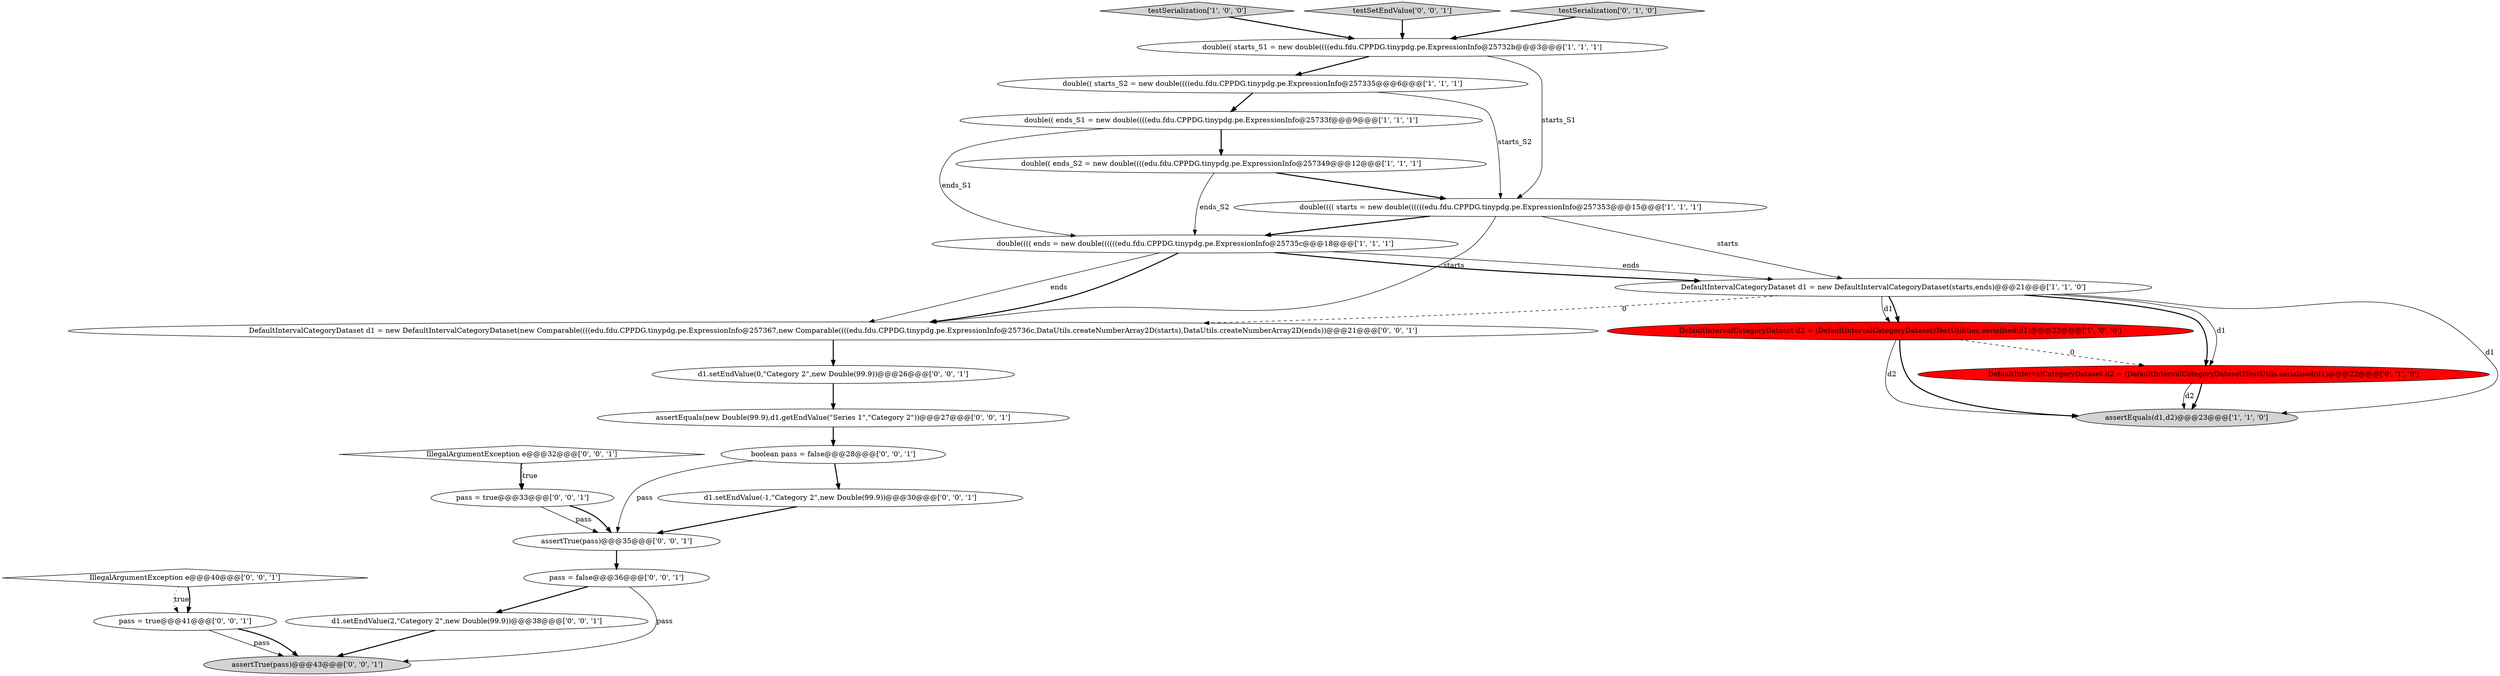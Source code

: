 digraph {
15 [style = filled, label = "pass = false@@@36@@@['0', '0', '1']", fillcolor = white, shape = ellipse image = "AAA0AAABBB3BBB"];
3 [style = filled, label = "double(( ends_S1 = new double((((edu.fdu.CPPDG.tinypdg.pe.ExpressionInfo@25733f@@@9@@@['1', '1', '1']", fillcolor = white, shape = ellipse image = "AAA0AAABBB1BBB"];
14 [style = filled, label = "d1.setEndValue(2,\"Category 2\",new Double(99.9))@@@38@@@['0', '0', '1']", fillcolor = white, shape = ellipse image = "AAA0AAABBB3BBB"];
1 [style = filled, label = "DefaultIntervalCategoryDataset d1 = new DefaultIntervalCategoryDataset(starts,ends)@@@21@@@['1', '1', '0']", fillcolor = white, shape = ellipse image = "AAA0AAABBB1BBB"];
7 [style = filled, label = "double(((( ends = new double((((((edu.fdu.CPPDG.tinypdg.pe.ExpressionInfo@25735c@@@18@@@['1', '1', '1']", fillcolor = white, shape = ellipse image = "AAA0AAABBB1BBB"];
19 [style = filled, label = "assertEquals(new Double(99.9),d1.getEndValue(\"Series 1\",\"Category 2\"))@@@27@@@['0', '0', '1']", fillcolor = white, shape = ellipse image = "AAA0AAABBB3BBB"];
0 [style = filled, label = "double(((( starts = new double((((((edu.fdu.CPPDG.tinypdg.pe.ExpressionInfo@257353@@@15@@@['1', '1', '1']", fillcolor = white, shape = ellipse image = "AAA0AAABBB1BBB"];
11 [style = filled, label = "DefaultIntervalCategoryDataset d2 = (DefaultIntervalCategoryDataset)TestUtils.serialised(d1)@@@22@@@['0', '1', '0']", fillcolor = red, shape = ellipse image = "AAA1AAABBB2BBB"];
12 [style = filled, label = "d1.setEndValue(0,\"Category 2\",new Double(99.9))@@@26@@@['0', '0', '1']", fillcolor = white, shape = ellipse image = "AAA0AAABBB3BBB"];
21 [style = filled, label = "IllegalArgumentException e@@@40@@@['0', '0', '1']", fillcolor = white, shape = diamond image = "AAA0AAABBB3BBB"];
8 [style = filled, label = "testSerialization['1', '0', '0']", fillcolor = lightgray, shape = diamond image = "AAA0AAABBB1BBB"];
24 [style = filled, label = "pass = true@@@33@@@['0', '0', '1']", fillcolor = white, shape = ellipse image = "AAA0AAABBB3BBB"];
4 [style = filled, label = "double(( ends_S2 = new double((((edu.fdu.CPPDG.tinypdg.pe.ExpressionInfo@257349@@@12@@@['1', '1', '1']", fillcolor = white, shape = ellipse image = "AAA0AAABBB1BBB"];
25 [style = filled, label = "DefaultIntervalCategoryDataset d1 = new DefaultIntervalCategoryDataset(new Comparable((((edu.fdu.CPPDG.tinypdg.pe.ExpressionInfo@257367,new Comparable((((edu.fdu.CPPDG.tinypdg.pe.ExpressionInfo@25736c,DataUtils.createNumberArray2D(starts),DataUtils.createNumberArray2D(ends))@@@21@@@['0', '0', '1']", fillcolor = white, shape = ellipse image = "AAA0AAABBB3BBB"];
18 [style = filled, label = "testSetEndValue['0', '0', '1']", fillcolor = lightgray, shape = diamond image = "AAA0AAABBB3BBB"];
6 [style = filled, label = "double(( starts_S2 = new double((((edu.fdu.CPPDG.tinypdg.pe.ExpressionInfo@257335@@@6@@@['1', '1', '1']", fillcolor = white, shape = ellipse image = "AAA0AAABBB1BBB"];
13 [style = filled, label = "assertTrue(pass)@@@35@@@['0', '0', '1']", fillcolor = white, shape = ellipse image = "AAA0AAABBB3BBB"];
10 [style = filled, label = "testSerialization['0', '1', '0']", fillcolor = lightgray, shape = diamond image = "AAA0AAABBB2BBB"];
22 [style = filled, label = "pass = true@@@41@@@['0', '0', '1']", fillcolor = white, shape = ellipse image = "AAA0AAABBB3BBB"];
2 [style = filled, label = "DefaultIntervalCategoryDataset d2 = (DefaultIntervalCategoryDataset)TestUtilities.serialised(d1)@@@22@@@['1', '0', '0']", fillcolor = red, shape = ellipse image = "AAA1AAABBB1BBB"];
16 [style = filled, label = "IllegalArgumentException e@@@32@@@['0', '0', '1']", fillcolor = white, shape = diamond image = "AAA0AAABBB3BBB"];
9 [style = filled, label = "double(( starts_S1 = new double((((edu.fdu.CPPDG.tinypdg.pe.ExpressionInfo@25732b@@@3@@@['1', '1', '1']", fillcolor = white, shape = ellipse image = "AAA0AAABBB1BBB"];
20 [style = filled, label = "d1.setEndValue(-1,\"Category 2\",new Double(99.9))@@@30@@@['0', '0', '1']", fillcolor = white, shape = ellipse image = "AAA0AAABBB3BBB"];
23 [style = filled, label = "boolean pass = false@@@28@@@['0', '0', '1']", fillcolor = white, shape = ellipse image = "AAA0AAABBB3BBB"];
5 [style = filled, label = "assertEquals(d1,d2)@@@23@@@['1', '1', '0']", fillcolor = lightgray, shape = ellipse image = "AAA0AAABBB1BBB"];
17 [style = filled, label = "assertTrue(pass)@@@43@@@['0', '0', '1']", fillcolor = lightgray, shape = ellipse image = "AAA0AAABBB3BBB"];
2->5 [style = solid, label="d2"];
6->3 [style = bold, label=""];
3->7 [style = solid, label="ends_S1"];
23->20 [style = bold, label=""];
7->1 [style = bold, label=""];
20->13 [style = bold, label=""];
15->14 [style = bold, label=""];
15->17 [style = solid, label="pass"];
4->7 [style = solid, label="ends_S2"];
16->24 [style = bold, label=""];
7->1 [style = solid, label="ends"];
6->0 [style = solid, label="starts_S2"];
14->17 [style = bold, label=""];
21->22 [style = dotted, label="true"];
22->17 [style = solid, label="pass"];
3->4 [style = bold, label=""];
4->0 [style = bold, label=""];
1->11 [style = bold, label=""];
9->6 [style = bold, label=""];
0->7 [style = bold, label=""];
0->1 [style = solid, label="starts"];
7->25 [style = solid, label="ends"];
11->5 [style = bold, label=""];
24->13 [style = solid, label="pass"];
23->13 [style = solid, label="pass"];
1->2 [style = solid, label="d1"];
25->12 [style = bold, label=""];
21->22 [style = bold, label=""];
1->11 [style = solid, label="d1"];
19->23 [style = bold, label=""];
8->9 [style = bold, label=""];
18->9 [style = bold, label=""];
9->0 [style = solid, label="starts_S1"];
22->17 [style = bold, label=""];
2->11 [style = dashed, label="0"];
1->2 [style = bold, label=""];
10->9 [style = bold, label=""];
7->25 [style = bold, label=""];
13->15 [style = bold, label=""];
1->5 [style = solid, label="d1"];
11->5 [style = solid, label="d2"];
12->19 [style = bold, label=""];
0->25 [style = solid, label="starts"];
1->25 [style = dashed, label="0"];
16->24 [style = dotted, label="true"];
2->5 [style = bold, label=""];
24->13 [style = bold, label=""];
}
